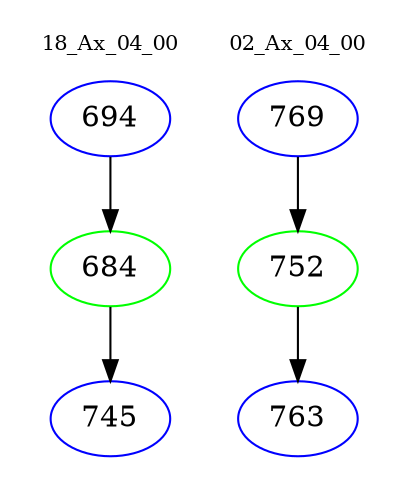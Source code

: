 digraph{
subgraph cluster_0 {
color = white
label = "18_Ax_04_00";
fontsize=10;
T0_694 [label="694", color="blue"]
T0_694 -> T0_684 [color="black"]
T0_684 [label="684", color="green"]
T0_684 -> T0_745 [color="black"]
T0_745 [label="745", color="blue"]
}
subgraph cluster_1 {
color = white
label = "02_Ax_04_00";
fontsize=10;
T1_769 [label="769", color="blue"]
T1_769 -> T1_752 [color="black"]
T1_752 [label="752", color="green"]
T1_752 -> T1_763 [color="black"]
T1_763 [label="763", color="blue"]
}
}

